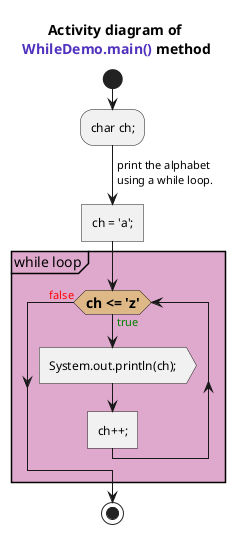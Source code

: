 @startuml
skinparam Activity {
    FontSize 12
    
    Diamond {
        LineColor yellow
        BackgroundColor burlywood
        FontSize 14
        FontStyle bold
    }
}

skinparam Partition {
    BorderColor<<invisible>> none
    FontColor<<invisible>> none
}
title Activity diagram of \n<font name=monospace><color #5132be>WhileDemo.main()</color></font> method

start

:char ch;;

->print the alphabet \nusing a while loop.;
:ch = 'a';; <<task>>

partition #dfa9cd while loop {
    while(ch <= 'z') is (<color:green>true)
        :System.out.println(ch);; <<output>>
        :ch++;; <<task>>
    endwhile (<color:red>false)
}

stop
@enduml